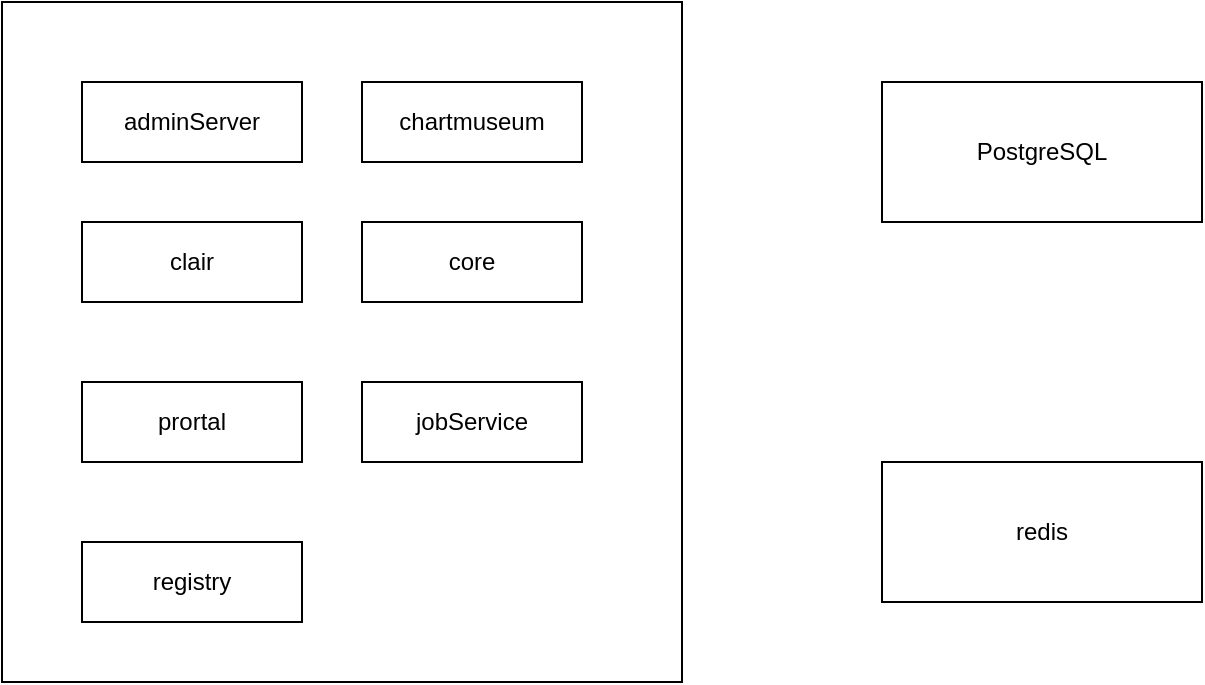 <mxfile version="16.1.4" type="github">
  <diagram id="hsNRYOvsJTTSKMc1zOzu" name="第 1 页">
    <mxGraphModel dx="1182" dy="518" grid="1" gridSize="10" guides="1" tooltips="1" connect="1" arrows="1" fold="1" page="1" pageScale="1" pageWidth="827" pageHeight="1169" math="0" shadow="0">
      <root>
        <mxCell id="0" />
        <mxCell id="1" parent="0" />
        <mxCell id="225PCeKxwdTrjw9ynnwL-1" value="" style="whiteSpace=wrap;html=1;aspect=fixed;" vertex="1" parent="1">
          <mxGeometry x="100" y="30" width="340" height="340" as="geometry" />
        </mxCell>
        <mxCell id="225PCeKxwdTrjw9ynnwL-2" value="PostgreSQL" style="rounded=0;whiteSpace=wrap;html=1;" vertex="1" parent="1">
          <mxGeometry x="540" y="70" width="160" height="70" as="geometry" />
        </mxCell>
        <mxCell id="225PCeKxwdTrjw9ynnwL-3" value="redis" style="rounded=0;whiteSpace=wrap;html=1;" vertex="1" parent="1">
          <mxGeometry x="540" y="260" width="160" height="70" as="geometry" />
        </mxCell>
        <mxCell id="225PCeKxwdTrjw9ynnwL-4" value="adminServer" style="rounded=0;whiteSpace=wrap;html=1;" vertex="1" parent="1">
          <mxGeometry x="140" y="70" width="110" height="40" as="geometry" />
        </mxCell>
        <mxCell id="225PCeKxwdTrjw9ynnwL-5" value="chartmuseum" style="rounded=0;whiteSpace=wrap;html=1;" vertex="1" parent="1">
          <mxGeometry x="280" y="70" width="110" height="40" as="geometry" />
        </mxCell>
        <mxCell id="225PCeKxwdTrjw9ynnwL-6" value="clair" style="rounded=0;whiteSpace=wrap;html=1;" vertex="1" parent="1">
          <mxGeometry x="140" y="140" width="110" height="40" as="geometry" />
        </mxCell>
        <mxCell id="225PCeKxwdTrjw9ynnwL-7" value="core" style="rounded=0;whiteSpace=wrap;html=1;" vertex="1" parent="1">
          <mxGeometry x="280" y="140" width="110" height="40" as="geometry" />
        </mxCell>
        <mxCell id="225PCeKxwdTrjw9ynnwL-8" value="prortal" style="rounded=0;whiteSpace=wrap;html=1;" vertex="1" parent="1">
          <mxGeometry x="140" y="220" width="110" height="40" as="geometry" />
        </mxCell>
        <mxCell id="225PCeKxwdTrjw9ynnwL-9" value="jobService" style="rounded=0;whiteSpace=wrap;html=1;" vertex="1" parent="1">
          <mxGeometry x="280" y="220" width="110" height="40" as="geometry" />
        </mxCell>
        <mxCell id="225PCeKxwdTrjw9ynnwL-10" value="registry" style="rounded=0;whiteSpace=wrap;html=1;" vertex="1" parent="1">
          <mxGeometry x="140" y="300" width="110" height="40" as="geometry" />
        </mxCell>
      </root>
    </mxGraphModel>
  </diagram>
</mxfile>
